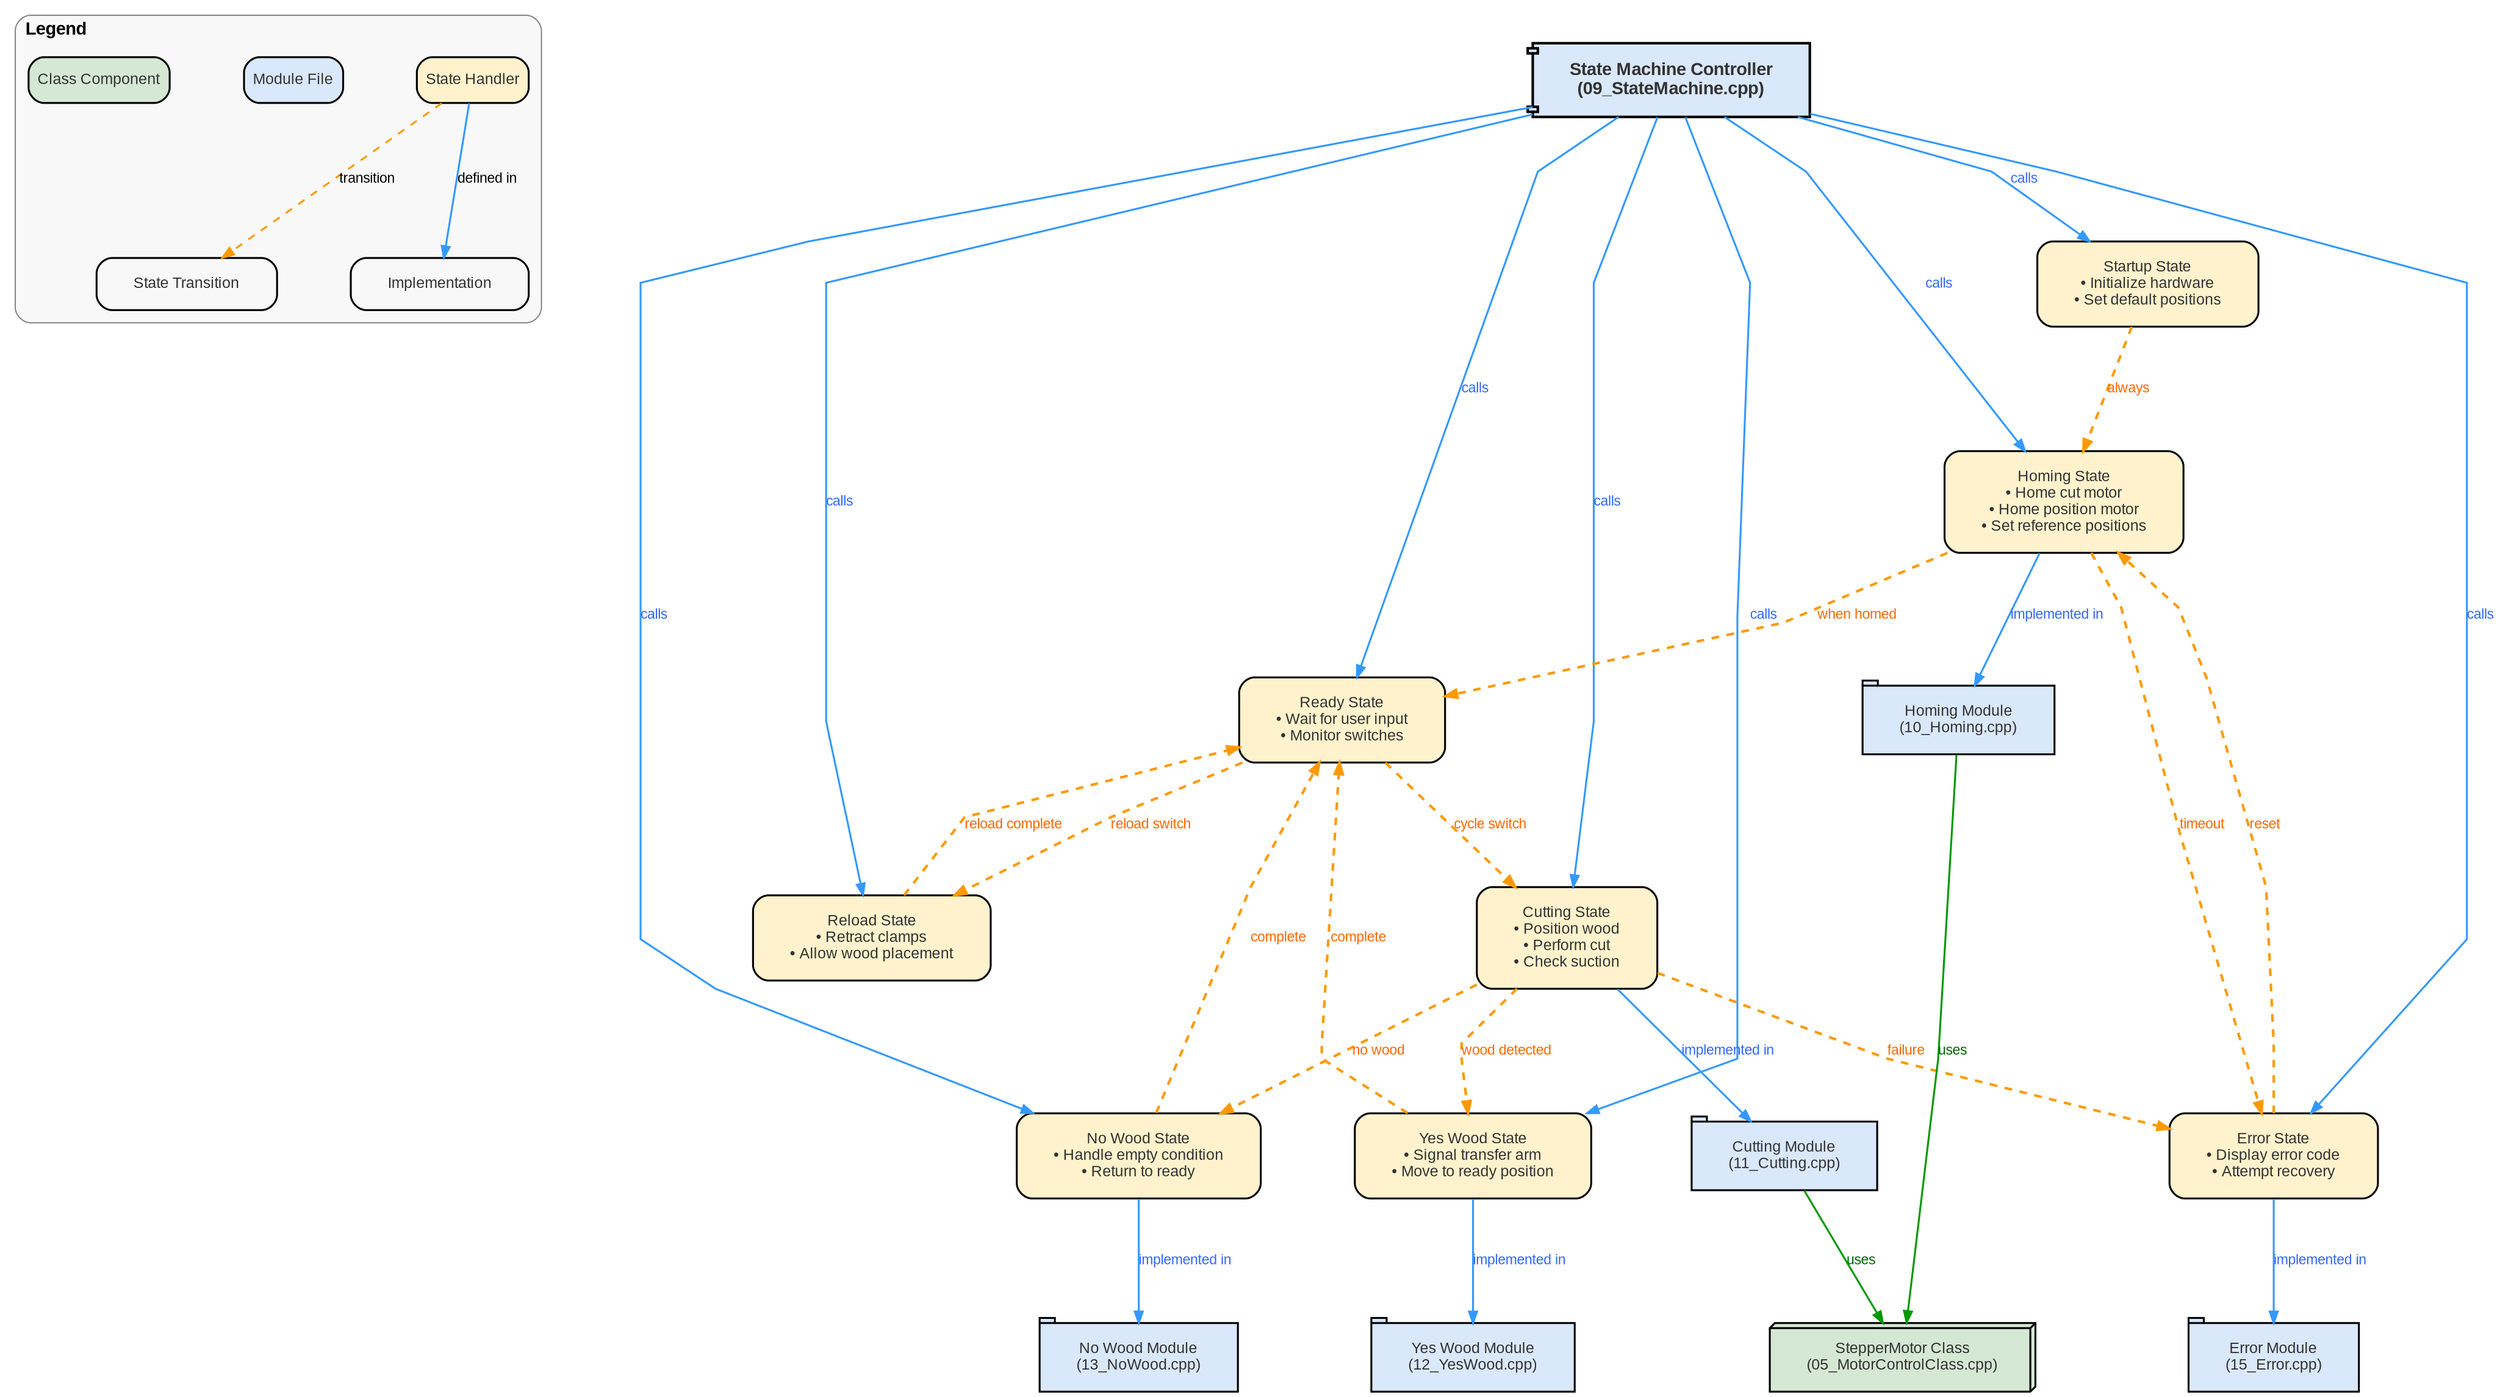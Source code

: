 digraph ModularStateMachine {
    // Graph settings
    graph [rankdir=TB, splines=polyline, nodesep=0.8, ranksep=1.2, fontname="Arial", bgcolor="white"];
    node [shape=box, style="rounded,filled", fontname="Arial", fontsize=12, fontcolor="#333333", margin="0.4,0.2", penwidth=1.5];
    edge [fontname="Arial", fontsize=11, color="#555555", arrowsize=0.9, penwidth=1.5];
    
    // Create a legend
    subgraph cluster_legend {
        label="Legend";
        labeljust="l";
        style="rounded,filled";
        fillcolor="#F8F8F8";
        fontname="Arial Bold";
        fontsize=14;
        color="#888888";
        margin=10;
        
        legend_state [label="State Handler", fillcolor="#FFF2CC", margin="0.1,0.05"];
        legend_module [label="Module File", fillcolor="#DAE8FC", margin="0.1,0.05"];
        legend_class [label="Class Component", fillcolor="#D5E8D4", margin="0.1,0.05"];
        legend_transition [label="State Transition", fillcolor="white", style="rounded"];
        legend_implementation [label="Implementation", fillcolor="white", style="rounded"];
        
        legend_state -> legend_transition [style="dashed", color="#FF9900", label="transition"];
        legend_state -> legend_implementation [color="#3399FF", label="defined in"];
    }
    
    // Main components
    StateMachine [label="State Machine Controller\n(09_StateMachine.cpp)", fillcolor="#DAE8FC", shape=component, fontsize=14, fontname="Arial Bold", penwidth=2];
    
    // State handlers
    node [fillcolor="#FFF2CC", penwidth=1.5, fontname="Arial"];
    StartupState [label="Startup State\n• Initialize hardware\n• Set default positions"];
    HomingState [label="Homing State\n• Home cut motor\n• Home position motor\n• Set reference positions"];
    ReadyState [label="Ready State\n• Wait for user input\n• Monitor switches"];
    ReloadState [label="Reload State\n• Retract clamps\n• Allow wood placement"];
    CuttingState [label="Cutting State\n• Position wood\n• Perform cut\n• Check suction"];
    YesWoodState [label="Yes Wood State\n• Signal transfer arm\n• Move to ready position"];
    NoWoodState [label="No Wood State\n• Handle empty condition\n• Return to ready"];
    ErrorState [label="Error State\n• Display error code\n• Attempt recovery"];
    
    // Module components
    node [fillcolor="#DAE8FC", style="rounded,filled", shape=tab, fontname="Arial"];
    HomingModule [label="Homing Module\n(10_Homing.cpp)"];
    CuttingModule [label="Cutting Module\n(11_Cutting.cpp)"];
    YesWoodModule [label="Yes Wood Module\n(12_YesWood.cpp)"];
    NoWoodModule [label="No Wood Module\n(13_NoWood.cpp)"];
    ErrorModule [label="Error Module\n(15_Error.cpp)"];
    
    // Class components
    node [fillcolor="#D5E8D4", shape=box3d, fontname="Arial"];
    MotorClass [label="StepperMotor Class\n(05_MotorControlClass.cpp)"];
    
    // Core relationships
    edge [color="#3399FF", fontcolor="#3366FF"];
    StateMachine -> {StartupState HomingState ReadyState ReloadState CuttingState YesWoodState NoWoodState ErrorState} [label="calls"];
    
    // Module implementation relationships
    HomingState -> HomingModule [label="implemented in"];
    CuttingState -> CuttingModule [label="implemented in"];
    YesWoodState -> YesWoodModule [label="implemented in"];
    NoWoodState -> NoWoodModule [label="implemented in"];
    ErrorState -> ErrorModule [label="implemented in"];
    
    // Class usage
    edge [color="#009900", fontcolor="#006600"];
    {HomingModule CuttingModule} -> MotorClass [label="uses"];
    
    // State transitions
    edge [color="#FF9900", fontcolor="#FF6600", style=dashed, penwidth=2];
    StartupState -> HomingState [label="always"];
    HomingState -> ReadyState [label="when homed"];
    HomingState -> ErrorState [label="timeout"];
    ReadyState -> CuttingState [label="cycle switch"];
    ReadyState -> ReloadState [label="reload switch"];
    CuttingState -> YesWoodState [label="wood detected"];
    CuttingState -> NoWoodState [label="no wood"];
    CuttingState -> ErrorState [label="failure"];
    {YesWoodState NoWoodState} -> ReadyState [label="complete"];
    ErrorState -> HomingState [label="reset"];
    ReloadState -> ReadyState [label="reload complete"];
} 